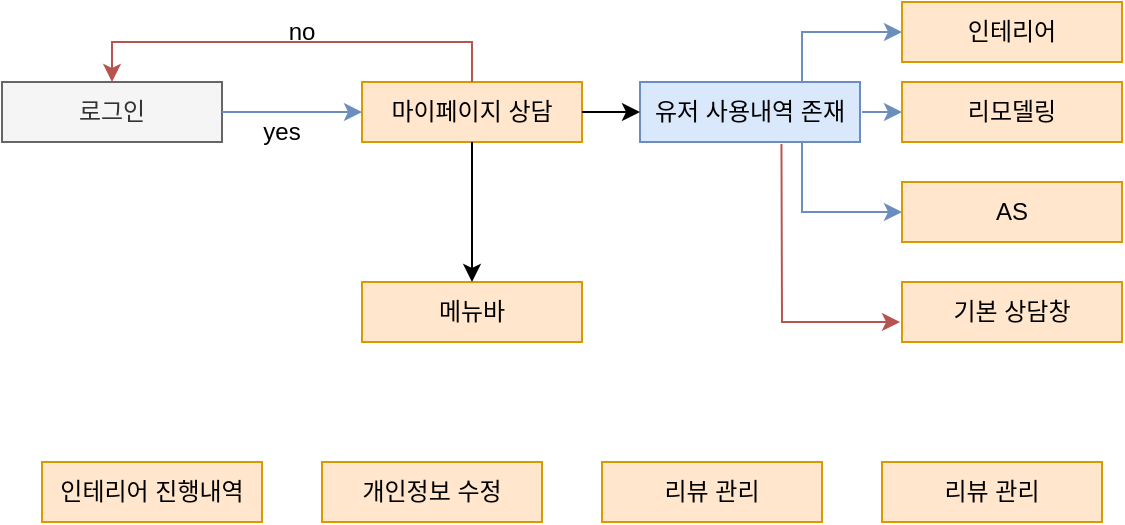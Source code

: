 <mxfile version="18.0.3" type="github"><diagram id="yAM6Byc1PwFym0VlvqPB" name="Page-1"><mxGraphModel dx="790" dy="437" grid="1" gridSize="10" guides="1" tooltips="1" connect="1" arrows="1" fold="1" page="1" pageScale="1" pageWidth="827" pageHeight="1169" math="0" shadow="0"><root><mxCell id="0"/><mxCell id="1" parent="0"/><mxCell id="cXizYQNHtDUrmTa4HkwB-1" value="마이페이지 상담" style="rounded=0;whiteSpace=wrap;html=1;fillColor=#ffe6cc;strokeColor=#d79b00;" vertex="1" parent="1"><mxGeometry x="220" y="120" width="110" height="30" as="geometry"/></mxCell><mxCell id="cXizYQNHtDUrmTa4HkwB-2" value="로그인" style="rounded=0;whiteSpace=wrap;html=1;fillColor=#f5f5f5;strokeColor=#666666;fontColor=#333333;" vertex="1" parent="1"><mxGeometry x="40" y="120" width="110" height="30" as="geometry"/></mxCell><mxCell id="cXizYQNHtDUrmTa4HkwB-5" value="" style="endArrow=classic;html=1;rounded=0;exitX=1;exitY=0.5;exitDx=0;exitDy=0;fillColor=#dae8fc;strokeColor=#6c8ebf;" edge="1" parent="1" source="cXizYQNHtDUrmTa4HkwB-2" target="cXizYQNHtDUrmTa4HkwB-1"><mxGeometry width="50" height="50" relative="1" as="geometry"><mxPoint x="640" y="430" as="sourcePoint"/><mxPoint x="690" y="380" as="targetPoint"/></mxGeometry></mxCell><mxCell id="cXizYQNHtDUrmTa4HkwB-10" value="" style="endArrow=classic;html=1;rounded=0;exitX=0.5;exitY=0;exitDx=0;exitDy=0;entryX=0.5;entryY=0;entryDx=0;entryDy=0;fillColor=#f8cecc;strokeColor=#b85450;" edge="1" parent="1" source="cXizYQNHtDUrmTa4HkwB-1" target="cXizYQNHtDUrmTa4HkwB-2"><mxGeometry width="50" height="50" relative="1" as="geometry"><mxPoint x="640" y="420" as="sourcePoint"/><mxPoint x="690" y="370" as="targetPoint"/><Array as="points"><mxPoint x="275" y="100"/><mxPoint x="180" y="100"/><mxPoint x="95" y="100"/></Array></mxGeometry></mxCell><mxCell id="cXizYQNHtDUrmTa4HkwB-11" value="yes" style="text;html=1;strokeColor=none;fillColor=none;align=center;verticalAlign=middle;whiteSpace=wrap;rounded=0;" vertex="1" parent="1"><mxGeometry x="150" y="130" width="60" height="30" as="geometry"/></mxCell><mxCell id="cXizYQNHtDUrmTa4HkwB-12" value="no" style="text;html=1;strokeColor=none;fillColor=none;align=center;verticalAlign=middle;whiteSpace=wrap;rounded=0;" vertex="1" parent="1"><mxGeometry x="160" y="80" width="60" height="30" as="geometry"/></mxCell><mxCell id="cXizYQNHtDUrmTa4HkwB-15" value="인테리어" style="rounded=0;whiteSpace=wrap;html=1;fillColor=#ffe6cc;strokeColor=#d79b00;" vertex="1" parent="1"><mxGeometry x="490" y="80" width="110" height="30" as="geometry"/></mxCell><mxCell id="cXizYQNHtDUrmTa4HkwB-16" value="리모델링" style="rounded=0;whiteSpace=wrap;html=1;fillColor=#ffe6cc;strokeColor=#d79b00;" vertex="1" parent="1"><mxGeometry x="490" y="120" width="110" height="30" as="geometry"/></mxCell><mxCell id="cXizYQNHtDUrmTa4HkwB-17" value="AS" style="rounded=0;whiteSpace=wrap;html=1;fillColor=#ffe6cc;strokeColor=#d79b00;" vertex="1" parent="1"><mxGeometry x="490" y="170" width="110" height="30" as="geometry"/></mxCell><mxCell id="cXizYQNHtDUrmTa4HkwB-21" value="유저 사용내역 존재" style="rounded=0;whiteSpace=wrap;html=1;fillColor=#dae8fc;strokeColor=#6c8ebf;" vertex="1" parent="1"><mxGeometry x="359" y="120" width="110" height="30" as="geometry"/></mxCell><mxCell id="cXizYQNHtDUrmTa4HkwB-22" value="" style="endArrow=classic;html=1;rounded=0;exitX=1;exitY=0.5;exitDx=0;exitDy=0;entryX=0;entryY=0.5;entryDx=0;entryDy=0;" edge="1" parent="1" source="cXizYQNHtDUrmTa4HkwB-1" target="cXizYQNHtDUrmTa4HkwB-21"><mxGeometry width="50" height="50" relative="1" as="geometry"><mxPoint x="640" y="420" as="sourcePoint"/><mxPoint x="690" y="370" as="targetPoint"/></mxGeometry></mxCell><mxCell id="cXizYQNHtDUrmTa4HkwB-23" value="" style="endArrow=classic;html=1;rounded=0;fillColor=#dae8fc;strokeColor=#6c8ebf;entryX=0;entryY=0.5;entryDx=0;entryDy=0;" edge="1" parent="1" target="cXizYQNHtDUrmTa4HkwB-15"><mxGeometry width="50" height="50" relative="1" as="geometry"><mxPoint x="440" y="120" as="sourcePoint"/><mxPoint x="484" y="90" as="targetPoint"/><Array as="points"><mxPoint x="440" y="95"/></Array></mxGeometry></mxCell><mxCell id="cXizYQNHtDUrmTa4HkwB-24" value="" style="endArrow=classic;html=1;rounded=0;fillColor=#dae8fc;strokeColor=#6c8ebf;entryX=0;entryY=0.5;entryDx=0;entryDy=0;" edge="1" parent="1" target="cXizYQNHtDUrmTa4HkwB-17"><mxGeometry width="50" height="50" relative="1" as="geometry"><mxPoint x="440" y="150" as="sourcePoint"/><mxPoint x="480" y="195" as="targetPoint"/><Array as="points"><mxPoint x="440" y="185"/></Array></mxGeometry></mxCell><mxCell id="cXizYQNHtDUrmTa4HkwB-26" value="" style="endArrow=classic;html=1;rounded=0;fillColor=#dae8fc;strokeColor=#6c8ebf;entryX=0;entryY=0.5;entryDx=0;entryDy=0;" edge="1" parent="1" target="cXizYQNHtDUrmTa4HkwB-16"><mxGeometry width="50" height="50" relative="1" as="geometry"><mxPoint x="470" y="135" as="sourcePoint"/><mxPoint x="230" y="145" as="targetPoint"/></mxGeometry></mxCell><mxCell id="cXizYQNHtDUrmTa4HkwB-28" value="기본 상담창" style="rounded=0;whiteSpace=wrap;html=1;fillColor=#ffe6cc;strokeColor=#d79b00;" vertex="1" parent="1"><mxGeometry x="490" y="220" width="110" height="30" as="geometry"/></mxCell><mxCell id="cXizYQNHtDUrmTa4HkwB-29" value="" style="endArrow=classic;html=1;rounded=0;entryX=-0.009;entryY=0.667;entryDx=0;entryDy=0;exitX=0.643;exitY=1.032;exitDx=0;exitDy=0;exitPerimeter=0;entryPerimeter=0;fillColor=#f8cecc;strokeColor=#b85450;" edge="1" parent="1" source="cXizYQNHtDUrmTa4HkwB-21" target="cXizYQNHtDUrmTa4HkwB-28"><mxGeometry width="50" height="50" relative="1" as="geometry"><mxPoint x="450" y="170" as="sourcePoint"/><mxPoint x="500" y="120" as="targetPoint"/><Array as="points"><mxPoint x="430" y="240"/></Array></mxGeometry></mxCell><mxCell id="cXizYQNHtDUrmTa4HkwB-30" value="메뉴바" style="rounded=0;whiteSpace=wrap;html=1;fillColor=#ffe6cc;strokeColor=#d79b00;" vertex="1" parent="1"><mxGeometry x="220" y="220" width="110" height="30" as="geometry"/></mxCell><mxCell id="cXizYQNHtDUrmTa4HkwB-31" value="" style="endArrow=classic;html=1;rounded=0;entryX=0.5;entryY=0;entryDx=0;entryDy=0;exitX=0.5;exitY=1;exitDx=0;exitDy=0;" edge="1" parent="1" source="cXizYQNHtDUrmTa4HkwB-1" target="cXizYQNHtDUrmTa4HkwB-30"><mxGeometry width="50" height="50" relative="1" as="geometry"><mxPoint x="90" y="270" as="sourcePoint"/><mxPoint x="140" y="220" as="targetPoint"/></mxGeometry></mxCell><mxCell id="cXizYQNHtDUrmTa4HkwB-32" value="인테리어 진행내역" style="rounded=0;whiteSpace=wrap;html=1;fillColor=#ffe6cc;strokeColor=#d79b00;" vertex="1" parent="1"><mxGeometry x="60" y="310" width="110" height="30" as="geometry"/></mxCell><mxCell id="cXizYQNHtDUrmTa4HkwB-33" value="개인정보 수정" style="rounded=0;whiteSpace=wrap;html=1;fillColor=#ffe6cc;strokeColor=#d79b00;" vertex="1" parent="1"><mxGeometry x="200" y="310" width="110" height="30" as="geometry"/></mxCell><mxCell id="cXizYQNHtDUrmTa4HkwB-34" value="리뷰 관리" style="rounded=0;whiteSpace=wrap;html=1;fillColor=#ffe6cc;strokeColor=#d79b00;" vertex="1" parent="1"><mxGeometry x="340" y="310" width="110" height="30" as="geometry"/></mxCell><mxCell id="cXizYQNHtDUrmTa4HkwB-35" value="리뷰 관리" style="rounded=0;whiteSpace=wrap;html=1;fillColor=#ffe6cc;strokeColor=#d79b00;" vertex="1" parent="1"><mxGeometry x="480" y="310" width="110" height="30" as="geometry"/></mxCell></root></mxGraphModel></diagram></mxfile>